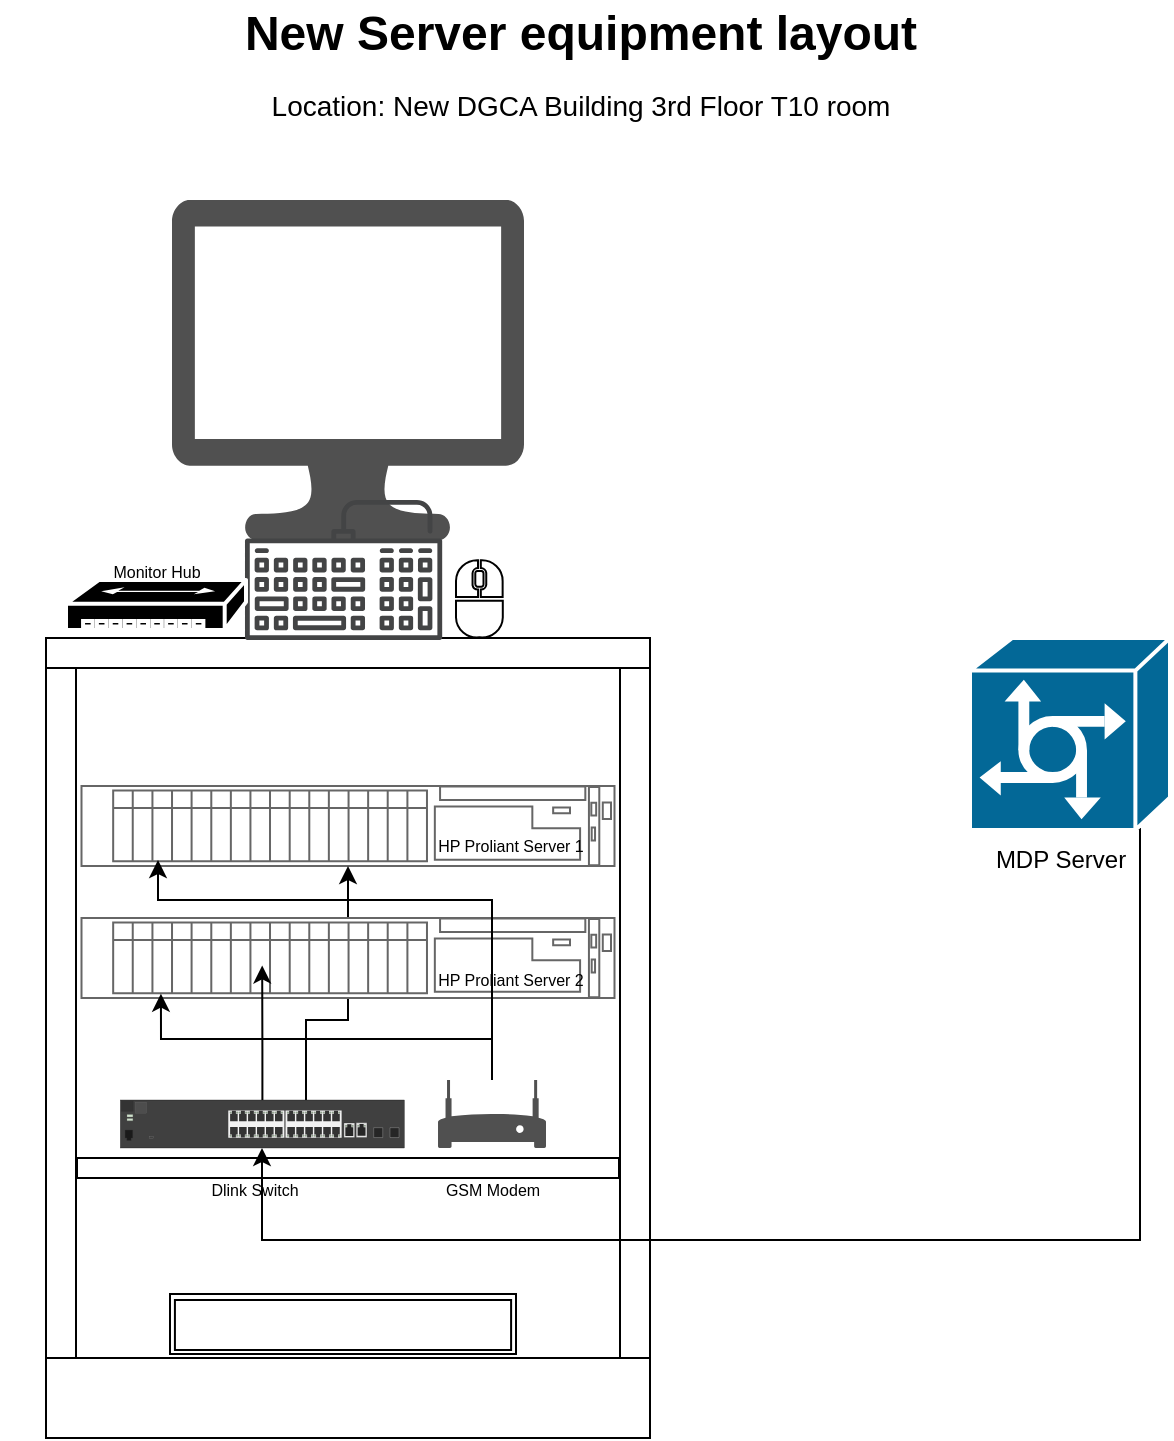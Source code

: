 <mxfile version="23.0.2" type="github">
  <diagram id="l2aKFoh6-Bn0gOPZ2l0T" name="Page-1">
    <mxGraphModel dx="2298" dy="1024" grid="1" gridSize="10" guides="1" tooltips="1" connect="1" arrows="1" fold="1" page="1" pageScale="1" pageWidth="1169" pageHeight="827" math="0" shadow="0">
      <root>
        <mxCell id="0" />
        <mxCell id="1" parent="0" />
        <mxCell id="Oku-0oDSITTrvjk2d2Vg-13" value="" style="verticalLabelPosition=bottom;dashed=0;shadow=0;html=1;align=center;verticalAlign=top;shape=mxgraph.cabinets.cabinet;hasStand=1" vertex="1" parent="1">
          <mxGeometry x="318" y="359" width="302" height="400" as="geometry" />
        </mxCell>
        <mxCell id="mpq5AgpwV83IM184FDqD-40" value="&lt;div align=&quot;center&quot;&gt;&lt;font style=&quot;font-size: 24px;&quot;&gt;New Server equipment layout&lt;/font&gt;&lt;/div&gt;" style="text;html=1;resizable=1;points=[];autosize=0;align=center;verticalAlign=top;spacingTop=-4;fontSize=20;fontStyle=1" parent="1" vertex="1">
          <mxGeometry x="295" y="40" width="580" height="30" as="geometry" />
        </mxCell>
        <mxCell id="mpq5AgpwV83IM184FDqD-41" value="&lt;div align=&quot;center&quot;&gt;Location: New DGCA Building 3rd Floor T10 room&lt;/div&gt;" style="text;html=1;resizable=1;points=[];autosize=0;align=center;verticalAlign=middle;spacingTop=-4;fontSize=14;fontStyle=0" parent="1" vertex="1">
          <mxGeometry x="295" y="80" width="580" height="30" as="geometry" />
        </mxCell>
        <mxCell id="Oku-0oDSITTrvjk2d2Vg-2" value="" style="sketch=0;pointerEvents=1;shadow=0;dashed=0;html=1;strokeColor=none;fillColor=#505050;labelPosition=center;verticalLabelPosition=bottom;verticalAlign=top;outlineConnect=0;align=center;shape=mxgraph.office.devices.lcd_monitor;" vertex="1" parent="1">
          <mxGeometry x="381" y="140" width="176" height="170" as="geometry" />
        </mxCell>
        <mxCell id="Oku-0oDSITTrvjk2d2Vg-3" value="" style="sketch=0;pointerEvents=1;shadow=0;dashed=0;html=1;strokeColor=none;fillColor=#434445;aspect=fixed;labelPosition=center;verticalLabelPosition=bottom;verticalAlign=top;align=center;outlineConnect=0;shape=mxgraph.vvd.keyboard;" vertex="1" parent="1">
          <mxGeometry x="417.49" y="290" width="98.6" height="70" as="geometry" />
        </mxCell>
        <mxCell id="Oku-0oDSITTrvjk2d2Vg-6" value="" style="sketch=0;aspect=fixed;pointerEvents=1;shadow=0;dashed=0;html=1;labelPosition=center;verticalLabelPosition=bottom;verticalAlign=top;align=center;shape=mxgraph.mscae.enterprise.mouse" vertex="1" parent="1">
          <mxGeometry x="523" y="320" width="23.4" height="39" as="geometry" />
        </mxCell>
        <mxCell id="Oku-0oDSITTrvjk2d2Vg-7" value="" style="sketch=0;pointerEvents=1;shadow=0;dashed=0;html=1;strokeColor=none;fillColor=#505050;labelPosition=center;verticalLabelPosition=bottom;verticalAlign=top;outlineConnect=0;align=center;shape=mxgraph.office.devices.modem;" vertex="1" parent="1">
          <mxGeometry x="514" y="580" width="54" height="34" as="geometry" />
        </mxCell>
        <mxCell id="Oku-0oDSITTrvjk2d2Vg-8" value="" style="shape=mxgraph.rack.dell.poweredge_r740;html=1;labelPosition=right;align=left;spacingLeft=15;dashed=0;shadow=0;fillColor=#ffffff;strokeColor=#666666;outlineConnect=0;" vertex="1" parent="1">
          <mxGeometry x="335.75" y="433" width="266.5" height="40" as="geometry" />
        </mxCell>
        <mxCell id="Oku-0oDSITTrvjk2d2Vg-48" style="edgeStyle=orthogonalEdgeStyle;rounded=0;orthogonalLoop=1;jettySize=auto;html=1;" edge="1" parent="1" source="Oku-0oDSITTrvjk2d2Vg-11" target="Oku-0oDSITTrvjk2d2Vg-8">
          <mxGeometry relative="1" as="geometry">
            <Array as="points">
              <mxPoint x="448" y="550" />
              <mxPoint x="469" y="550" />
            </Array>
          </mxGeometry>
        </mxCell>
        <mxCell id="Oku-0oDSITTrvjk2d2Vg-11" value="" style="html=1;verticalLabelPosition=bottom;verticalAlign=top;outlineConnect=0;shadow=0;dashed=0;shape=mxgraph.rack.hpe_aruba.switches.j9782a_2530_24_front;" vertex="1" parent="1">
          <mxGeometry x="355.17" y="590" width="142" height="24" as="geometry" />
        </mxCell>
        <mxCell id="Oku-0oDSITTrvjk2d2Vg-14" value="" style="shape=rect;dashed=0;shadow=0;html=1;whiteSpace=wrap;" vertex="1" parent="1">
          <mxGeometry x="333.5" y="619" width="271" height="10" as="geometry" />
        </mxCell>
        <mxCell id="Oku-0oDSITTrvjk2d2Vg-15" value="" style="shape=mxgraph.rack.dell.poweredge_r740;html=1;labelPosition=right;align=left;spacingLeft=15;dashed=0;shadow=0;fillColor=#ffffff;strokeColor=#666666;outlineConnect=0;" vertex="1" parent="1">
          <mxGeometry x="335.75" y="499" width="266.5" height="40" as="geometry" />
        </mxCell>
        <mxCell id="Oku-0oDSITTrvjk2d2Vg-45" style="edgeStyle=orthogonalEdgeStyle;rounded=0;orthogonalLoop=1;jettySize=auto;html=1;exitX=0.522;exitY=-0.018;exitDx=0;exitDy=0;exitPerimeter=0;" edge="1" parent="1" source="Oku-0oDSITTrvjk2d2Vg-44" target="Oku-0oDSITTrvjk2d2Vg-11">
          <mxGeometry relative="1" as="geometry">
            <Array as="points">
              <mxPoint x="865" y="660" />
              <mxPoint x="426" y="660" />
            </Array>
          </mxGeometry>
        </mxCell>
        <mxCell id="Oku-0oDSITTrvjk2d2Vg-17" value="" style="shape=mxgraph.cisco.servers.communications_server;sketch=0;html=1;pointerEvents=1;dashed=0;fillColor=#036897;strokeColor=#ffffff;strokeWidth=2;verticalLabelPosition=bottom;verticalAlign=top;align=center;outlineConnect=0;" vertex="1" parent="1">
          <mxGeometry x="780" y="359" width="100" height="96" as="geometry" />
        </mxCell>
        <mxCell id="Oku-0oDSITTrvjk2d2Vg-20" value="" style="shape=mxgraph.cisco.hubs_and_gateways.small_hub;sketch=0;html=1;pointerEvents=1;dashed=0;fillColor=#000000;strokeColor=#ffffff;strokeWidth=2;verticalLabelPosition=bottom;verticalAlign=top;align=center;outlineConnect=0;" vertex="1" parent="1">
          <mxGeometry x="328" y="330" width="90" height="25" as="geometry" />
        </mxCell>
        <mxCell id="Oku-0oDSITTrvjk2d2Vg-42" value="" style="verticalLabelPosition=bottom;align=center;dashed=0;html=1;verticalAlign=top;shape=mxgraph.pid.piping.plug;" vertex="1" parent="1">
          <mxGeometry x="380" y="687" width="173" height="30" as="geometry" />
        </mxCell>
        <mxCell id="Oku-0oDSITTrvjk2d2Vg-43" value="" style="verticalLabelPosition=bottom;align=center;dashed=0;html=1;verticalAlign=top;shape=mxgraph.pid.piping.plug;resizeHeight=1;" vertex="1" parent="1">
          <mxGeometry x="382.46" y="690" width="168.09" height="25" as="geometry" />
        </mxCell>
        <mxCell id="Oku-0oDSITTrvjk2d2Vg-21" value="" style="shape=image;html=1;verticalAlign=top;verticalLabelPosition=bottom;labelBackgroundColor=#ffffff;imageAspect=0;aspect=fixed;image=https://cdn1.iconfinder.com/data/icons/unicons-line-vol-5/24/plug-128.png" vertex="1" parent="1">
          <mxGeometry x="389" y="690" width="26" height="26" as="geometry" />
        </mxCell>
        <mxCell id="Oku-0oDSITTrvjk2d2Vg-22" value="" style="shape=image;html=1;verticalAlign=top;verticalLabelPosition=bottom;labelBackgroundColor=#ffffff;imageAspect=0;aspect=fixed;image=https://cdn1.iconfinder.com/data/icons/unicons-line-vol-5/24/plug-128.png" vertex="1" parent="1">
          <mxGeometry x="415" y="690" width="26" height="26" as="geometry" />
        </mxCell>
        <mxCell id="Oku-0oDSITTrvjk2d2Vg-37" value="" style="shape=image;html=1;verticalAlign=top;verticalLabelPosition=bottom;labelBackgroundColor=#ffffff;imageAspect=0;aspect=fixed;image=https://cdn1.iconfinder.com/data/icons/unicons-line-vol-5/24/plug-128.png" vertex="1" parent="1">
          <mxGeometry x="441" y="690" width="26" height="26" as="geometry" />
        </mxCell>
        <mxCell id="Oku-0oDSITTrvjk2d2Vg-38" value="" style="shape=image;html=1;verticalAlign=top;verticalLabelPosition=bottom;labelBackgroundColor=#ffffff;imageAspect=0;aspect=fixed;image=https://cdn1.iconfinder.com/data/icons/unicons-line-vol-5/24/plug-128.png" vertex="1" parent="1">
          <mxGeometry x="467" y="690" width="26" height="26" as="geometry" />
        </mxCell>
        <mxCell id="Oku-0oDSITTrvjk2d2Vg-39" value="" style="shape=image;html=1;verticalAlign=top;verticalLabelPosition=bottom;labelBackgroundColor=#ffffff;imageAspect=0;aspect=fixed;image=https://cdn1.iconfinder.com/data/icons/unicons-line-vol-5/24/plug-128.png" vertex="1" parent="1">
          <mxGeometry x="493" y="690" width="26" height="26" as="geometry" />
        </mxCell>
        <mxCell id="Oku-0oDSITTrvjk2d2Vg-40" value="" style="shape=image;html=1;verticalAlign=top;verticalLabelPosition=bottom;labelBackgroundColor=#ffffff;imageAspect=0;aspect=fixed;image=https://cdn1.iconfinder.com/data/icons/unicons-line-vol-5/24/plug-128.png" vertex="1" parent="1">
          <mxGeometry x="519" y="690" width="26" height="26" as="geometry" />
        </mxCell>
        <mxCell id="Oku-0oDSITTrvjk2d2Vg-44" value="&lt;div&gt;MDP Server&lt;/div&gt;" style="text;html=1;align=center;verticalAlign=middle;resizable=0;points=[];autosize=1;strokeColor=none;fillColor=none;" vertex="1" parent="1">
          <mxGeometry x="780" y="455" width="90" height="30" as="geometry" />
        </mxCell>
        <mxCell id="Oku-0oDSITTrvjk2d2Vg-46" style="edgeStyle=orthogonalEdgeStyle;rounded=0;orthogonalLoop=1;jettySize=auto;html=1;entryX=0.339;entryY=0.593;entryDx=0;entryDy=0;entryPerimeter=0;" edge="1" parent="1" source="Oku-0oDSITTrvjk2d2Vg-11" target="Oku-0oDSITTrvjk2d2Vg-15">
          <mxGeometry relative="1" as="geometry" />
        </mxCell>
        <mxCell id="Oku-0oDSITTrvjk2d2Vg-51" style="edgeStyle=orthogonalEdgeStyle;rounded=0;orthogonalLoop=1;jettySize=auto;html=1;entryX=0.149;entryY=0.946;entryDx=0;entryDy=0;entryPerimeter=0;" edge="1" parent="1" source="Oku-0oDSITTrvjk2d2Vg-7" target="Oku-0oDSITTrvjk2d2Vg-15">
          <mxGeometry relative="1" as="geometry" />
        </mxCell>
        <mxCell id="Oku-0oDSITTrvjk2d2Vg-52" style="edgeStyle=orthogonalEdgeStyle;rounded=0;orthogonalLoop=1;jettySize=auto;html=1;" edge="1" parent="1" source="Oku-0oDSITTrvjk2d2Vg-7">
          <mxGeometry relative="1" as="geometry">
            <mxPoint x="374" y="470" as="targetPoint" />
            <Array as="points">
              <mxPoint x="541" y="490" />
              <mxPoint x="374" y="490" />
            </Array>
          </mxGeometry>
        </mxCell>
        <mxCell id="Oku-0oDSITTrvjk2d2Vg-53" value="&lt;div&gt;&lt;font style=&quot;font-size: 8px;&quot;&gt;GSM Modem&lt;/font&gt;&lt;/div&gt;" style="text;html=1;align=center;verticalAlign=middle;resizable=0;points=[];autosize=1;strokeColor=none;fillColor=none;" vertex="1" parent="1">
          <mxGeometry x="506" y="619" width="70" height="30" as="geometry" />
        </mxCell>
        <mxCell id="Oku-0oDSITTrvjk2d2Vg-55" value="&lt;div&gt;&lt;font style=&quot;font-size: 8px;&quot;&gt;Dlink Switch&lt;/font&gt;&lt;/div&gt;" style="text;html=1;align=center;verticalAlign=middle;resizable=0;points=[];autosize=1;strokeColor=none;fillColor=none;" vertex="1" parent="1">
          <mxGeometry x="387" y="619" width="70" height="30" as="geometry" />
        </mxCell>
        <mxCell id="Oku-0oDSITTrvjk2d2Vg-57" value="&lt;font style=&quot;font-size: 8px;&quot;&gt;HP Proliant Server 2&lt;font&gt;&lt;br&gt;&lt;/font&gt;&lt;/font&gt;" style="text;html=1;align=center;verticalAlign=middle;resizable=0;points=[];autosize=1;strokeColor=none;fillColor=none;" vertex="1" parent="1">
          <mxGeometry x="500.25" y="514" width="100" height="30" as="geometry" />
        </mxCell>
        <mxCell id="Oku-0oDSITTrvjk2d2Vg-59" value="&lt;font style=&quot;font-size: 8px;&quot;&gt;HP Proliant Server 1&lt;br&gt;&lt;/font&gt;" style="text;html=1;align=center;verticalAlign=middle;resizable=0;points=[];autosize=1;strokeColor=none;fillColor=none;" vertex="1" parent="1">
          <mxGeometry x="499.5" y="447" width="100" height="30" as="geometry" />
        </mxCell>
        <mxCell id="Oku-0oDSITTrvjk2d2Vg-60" value="&lt;font style=&quot;font-size: 8px;&quot;&gt;Monitor Hub&lt;br&gt;&lt;/font&gt;" style="text;html=1;align=center;verticalAlign=middle;resizable=0;points=[];autosize=1;strokeColor=none;fillColor=none;" vertex="1" parent="1">
          <mxGeometry x="338" y="310" width="70" height="30" as="geometry" />
        </mxCell>
      </root>
    </mxGraphModel>
  </diagram>
</mxfile>
